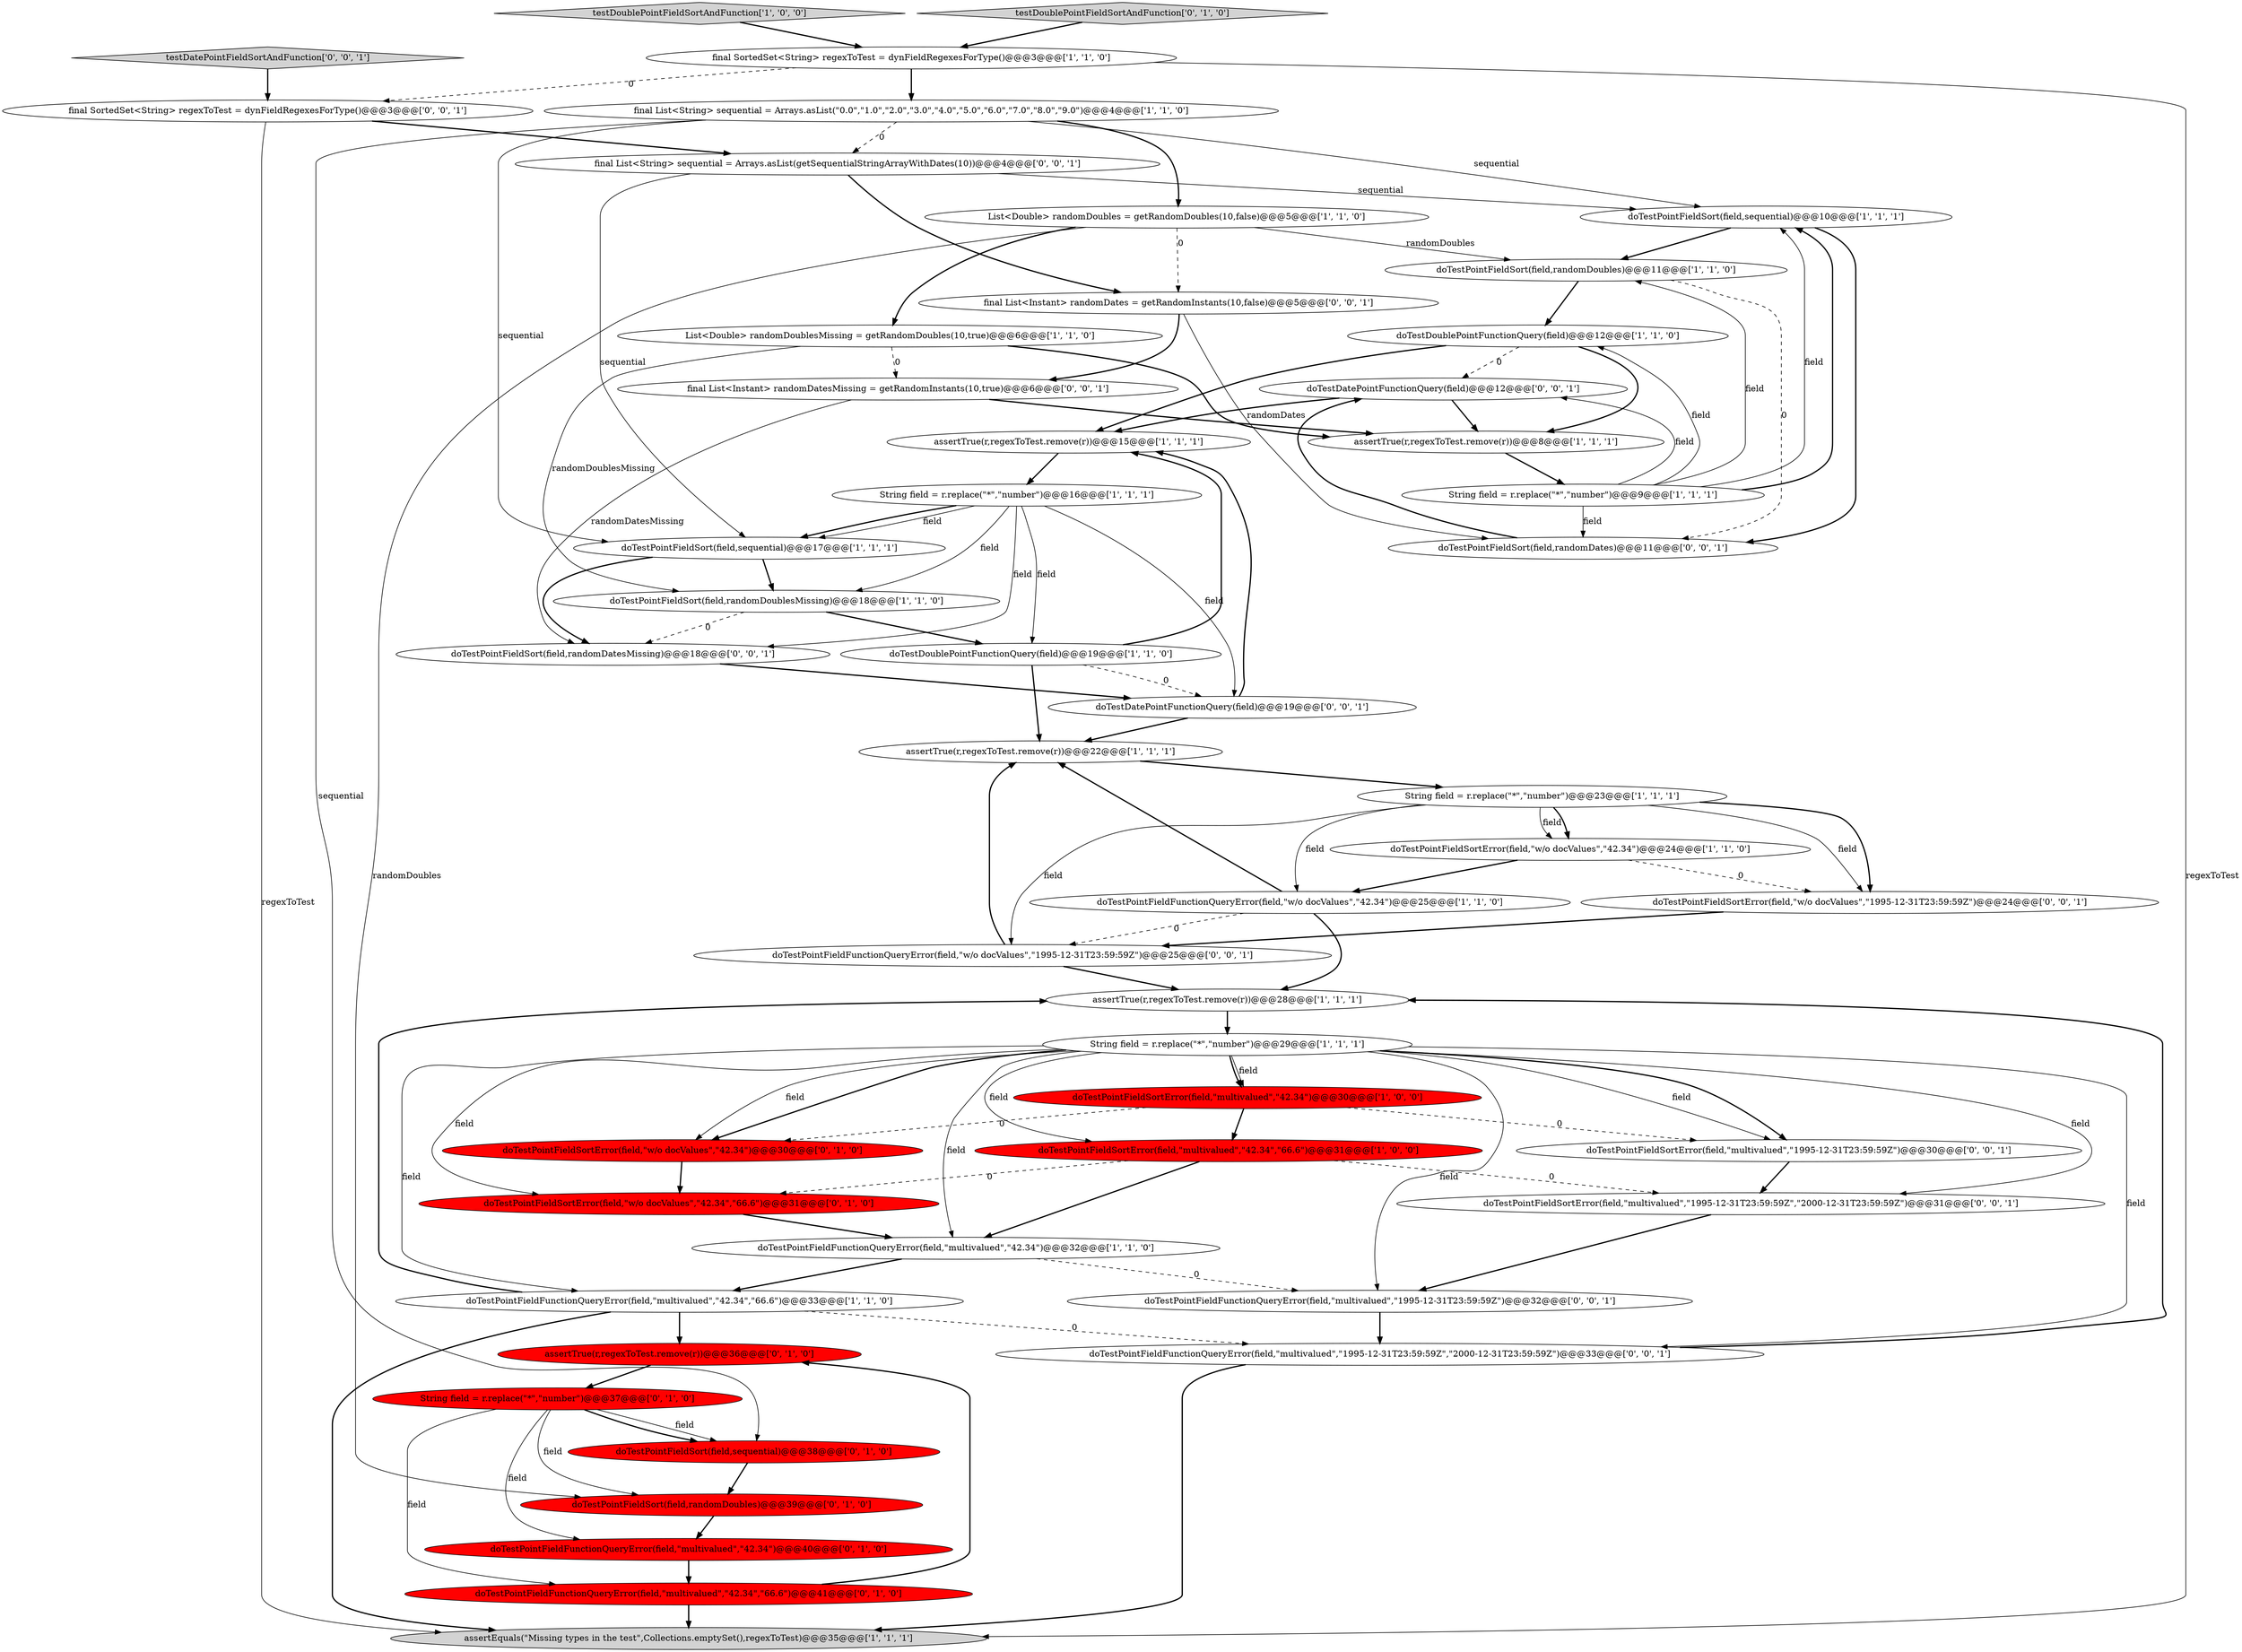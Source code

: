 digraph {
6 [style = filled, label = "doTestPointFieldSort(field,sequential)@@@10@@@['1', '1', '1']", fillcolor = white, shape = ellipse image = "AAA0AAABBB1BBB"];
39 [style = filled, label = "final List<String> sequential = Arrays.asList(getSequentialStringArrayWithDates(10))@@@4@@@['0', '0', '1']", fillcolor = white, shape = ellipse image = "AAA0AAABBB3BBB"];
49 [style = filled, label = "doTestPointFieldFunctionQueryError(field,\"multivalued\",\"1995-12-31T23:59:59Z\")@@@32@@@['0', '0', '1']", fillcolor = white, shape = ellipse image = "AAA0AAABBB3BBB"];
44 [style = filled, label = "final List<Instant> randomDates = getRandomInstants(10,false)@@@5@@@['0', '0', '1']", fillcolor = white, shape = ellipse image = "AAA0AAABBB3BBB"];
2 [style = filled, label = "final SortedSet<String> regexToTest = dynFieldRegexesForType()@@@3@@@['1', '1', '0']", fillcolor = white, shape = ellipse image = "AAA0AAABBB1BBB"];
21 [style = filled, label = "doTestPointFieldSortError(field,\"multivalued\",\"42.34\")@@@30@@@['1', '0', '0']", fillcolor = red, shape = ellipse image = "AAA1AAABBB1BBB"];
10 [style = filled, label = "doTestPointFieldSortError(field,\"multivalued\",\"42.34\",\"66.6\")@@@31@@@['1', '0', '0']", fillcolor = red, shape = ellipse image = "AAA1AAABBB1BBB"];
42 [style = filled, label = "doTestPointFieldFunctionQueryError(field,\"multivalued\",\"1995-12-31T23:59:59Z\",\"2000-12-31T23:59:59Z\")@@@33@@@['0', '0', '1']", fillcolor = white, shape = ellipse image = "AAA0AAABBB3BBB"];
11 [style = filled, label = "doTestPointFieldSort(field,sequential)@@@17@@@['1', '1', '1']", fillcolor = white, shape = ellipse image = "AAA0AAABBB1BBB"];
31 [style = filled, label = "String field = r.replace(\"*\",\"number\")@@@37@@@['0', '1', '0']", fillcolor = red, shape = ellipse image = "AAA1AAABBB2BBB"];
48 [style = filled, label = "doTestPointFieldSortError(field,\"multivalued\",\"1995-12-31T23:59:59Z\")@@@30@@@['0', '0', '1']", fillcolor = white, shape = ellipse image = "AAA0AAABBB3BBB"];
33 [style = filled, label = "doTestPointFieldSort(field,sequential)@@@38@@@['0', '1', '0']", fillcolor = red, shape = ellipse image = "AAA1AAABBB2BBB"];
45 [style = filled, label = "doTestPointFieldSort(field,randomDatesMissing)@@@18@@@['0', '0', '1']", fillcolor = white, shape = ellipse image = "AAA0AAABBB3BBB"];
35 [style = filled, label = "doTestDatePointFunctionQuery(field)@@@12@@@['0', '0', '1']", fillcolor = white, shape = ellipse image = "AAA0AAABBB3BBB"];
20 [style = filled, label = "doTestPointFieldFunctionQueryError(field,\"multivalued\",\"42.34\",\"66.6\")@@@33@@@['1', '1', '0']", fillcolor = white, shape = ellipse image = "AAA0AAABBB1BBB"];
13 [style = filled, label = "final List<String> sequential = Arrays.asList(\"0.0\",\"1.0\",\"2.0\",\"3.0\",\"4.0\",\"5.0\",\"6.0\",\"7.0\",\"8.0\",\"9.0\")@@@4@@@['1', '1', '0']", fillcolor = white, shape = ellipse image = "AAA0AAABBB1BBB"];
16 [style = filled, label = "String field = r.replace(\"*\",\"number\")@@@16@@@['1', '1', '1']", fillcolor = white, shape = ellipse image = "AAA0AAABBB1BBB"];
47 [style = filled, label = "doTestDatePointFunctionQuery(field)@@@19@@@['0', '0', '1']", fillcolor = white, shape = ellipse image = "AAA0AAABBB3BBB"];
17 [style = filled, label = "assertEquals(\"Missing types in the test\",Collections.emptySet(),regexToTest)@@@35@@@['1', '1', '1']", fillcolor = lightgray, shape = ellipse image = "AAA0AAABBB1BBB"];
8 [style = filled, label = "assertTrue(r,regexToTest.remove(r))@@@15@@@['1', '1', '1']", fillcolor = white, shape = ellipse image = "AAA0AAABBB1BBB"];
22 [style = filled, label = "doTestPointFieldFunctionQueryError(field,\"multivalued\",\"42.34\")@@@32@@@['1', '1', '0']", fillcolor = white, shape = ellipse image = "AAA0AAABBB1BBB"];
30 [style = filled, label = "doTestPointFieldSortError(field,\"w/o docValues\",\"42.34\")@@@30@@@['0', '1', '0']", fillcolor = red, shape = ellipse image = "AAA1AAABBB2BBB"];
27 [style = filled, label = "assertTrue(r,regexToTest.remove(r))@@@36@@@['0', '1', '0']", fillcolor = red, shape = ellipse image = "AAA1AAABBB2BBB"];
3 [style = filled, label = "assertTrue(r,regexToTest.remove(r))@@@22@@@['1', '1', '1']", fillcolor = white, shape = ellipse image = "AAA0AAABBB1BBB"];
40 [style = filled, label = "doTestPointFieldSortError(field,\"w/o docValues\",\"1995-12-31T23:59:59Z\")@@@24@@@['0', '0', '1']", fillcolor = white, shape = ellipse image = "AAA0AAABBB3BBB"];
28 [style = filled, label = "doTestPointFieldFunctionQueryError(field,\"multivalued\",\"42.34\")@@@40@@@['0', '1', '0']", fillcolor = red, shape = ellipse image = "AAA1AAABBB2BBB"];
9 [style = filled, label = "List<Double> randomDoubles = getRandomDoubles(10,false)@@@5@@@['1', '1', '0']", fillcolor = white, shape = ellipse image = "AAA0AAABBB1BBB"];
1 [style = filled, label = "List<Double> randomDoublesMissing = getRandomDoubles(10,true)@@@6@@@['1', '1', '0']", fillcolor = white, shape = ellipse image = "AAA0AAABBB1BBB"];
23 [style = filled, label = "doTestPointFieldSortError(field,\"w/o docValues\",\"42.34\")@@@24@@@['1', '1', '0']", fillcolor = white, shape = ellipse image = "AAA0AAABBB1BBB"];
41 [style = filled, label = "testDatePointFieldSortAndFunction['0', '0', '1']", fillcolor = lightgray, shape = diamond image = "AAA0AAABBB3BBB"];
5 [style = filled, label = "String field = r.replace(\"*\",\"number\")@@@9@@@['1', '1', '1']", fillcolor = white, shape = ellipse image = "AAA0AAABBB1BBB"];
19 [style = filled, label = "doTestPointFieldSort(field,randomDoubles)@@@11@@@['1', '1', '0']", fillcolor = white, shape = ellipse image = "AAA0AAABBB1BBB"];
46 [style = filled, label = "doTestPointFieldFunctionQueryError(field,\"w/o docValues\",\"1995-12-31T23:59:59Z\")@@@25@@@['0', '0', '1']", fillcolor = white, shape = ellipse image = "AAA0AAABBB3BBB"];
12 [style = filled, label = "doTestPointFieldSort(field,randomDoublesMissing)@@@18@@@['1', '1', '0']", fillcolor = white, shape = ellipse image = "AAA0AAABBB1BBB"];
4 [style = filled, label = "doTestPointFieldFunctionQueryError(field,\"w/o docValues\",\"42.34\")@@@25@@@['1', '1', '0']", fillcolor = white, shape = ellipse image = "AAA0AAABBB1BBB"];
37 [style = filled, label = "final List<Instant> randomDatesMissing = getRandomInstants(10,true)@@@6@@@['0', '0', '1']", fillcolor = white, shape = ellipse image = "AAA0AAABBB3BBB"];
24 [style = filled, label = "String field = r.replace(\"*\",\"number\")@@@29@@@['1', '1', '1']", fillcolor = white, shape = ellipse image = "AAA0AAABBB1BBB"];
34 [style = filled, label = "doTestPointFieldSortError(field,\"w/o docValues\",\"42.34\",\"66.6\")@@@31@@@['0', '1', '0']", fillcolor = red, shape = ellipse image = "AAA1AAABBB2BBB"];
15 [style = filled, label = "doTestDoublePointFunctionQuery(field)@@@19@@@['1', '1', '0']", fillcolor = white, shape = ellipse image = "AAA0AAABBB1BBB"];
38 [style = filled, label = "doTestPointFieldSortError(field,\"multivalued\",\"1995-12-31T23:59:59Z\",\"2000-12-31T23:59:59Z\")@@@31@@@['0', '0', '1']", fillcolor = white, shape = ellipse image = "AAA0AAABBB3BBB"];
29 [style = filled, label = "doTestPointFieldFunctionQueryError(field,\"multivalued\",\"42.34\",\"66.6\")@@@41@@@['0', '1', '0']", fillcolor = red, shape = ellipse image = "AAA1AAABBB2BBB"];
0 [style = filled, label = "assertTrue(r,regexToTest.remove(r))@@@8@@@['1', '1', '1']", fillcolor = white, shape = ellipse image = "AAA0AAABBB1BBB"];
36 [style = filled, label = "final SortedSet<String> regexToTest = dynFieldRegexesForType()@@@3@@@['0', '0', '1']", fillcolor = white, shape = ellipse image = "AAA0AAABBB3BBB"];
14 [style = filled, label = "doTestDoublePointFunctionQuery(field)@@@12@@@['1', '1', '0']", fillcolor = white, shape = ellipse image = "AAA0AAABBB1BBB"];
25 [style = filled, label = "String field = r.replace(\"*\",\"number\")@@@23@@@['1', '1', '1']", fillcolor = white, shape = ellipse image = "AAA0AAABBB1BBB"];
18 [style = filled, label = "testDoublePointFieldSortAndFunction['1', '0', '0']", fillcolor = lightgray, shape = diamond image = "AAA0AAABBB1BBB"];
26 [style = filled, label = "testDoublePointFieldSortAndFunction['0', '1', '0']", fillcolor = lightgray, shape = diamond image = "AAA0AAABBB2BBB"];
7 [style = filled, label = "assertTrue(r,regexToTest.remove(r))@@@28@@@['1', '1', '1']", fillcolor = white, shape = ellipse image = "AAA0AAABBB1BBB"];
43 [style = filled, label = "doTestPointFieldSort(field,randomDates)@@@11@@@['0', '0', '1']", fillcolor = white, shape = ellipse image = "AAA0AAABBB3BBB"];
32 [style = filled, label = "doTestPointFieldSort(field,randomDoubles)@@@39@@@['0', '1', '0']", fillcolor = red, shape = ellipse image = "AAA1AAABBB2BBB"];
24->49 [style = solid, label="field"];
8->16 [style = bold, label=""];
21->10 [style = bold, label=""];
37->0 [style = bold, label=""];
6->43 [style = bold, label=""];
10->34 [style = dashed, label="0"];
10->38 [style = dashed, label="0"];
24->38 [style = solid, label="field"];
24->22 [style = solid, label="field"];
24->30 [style = bold, label=""];
20->27 [style = bold, label=""];
21->30 [style = dashed, label="0"];
16->15 [style = solid, label="field"];
5->43 [style = solid, label="field"];
2->36 [style = dashed, label="0"];
38->49 [style = bold, label=""];
24->21 [style = bold, label=""];
43->35 [style = bold, label=""];
39->11 [style = solid, label="sequential"];
24->30 [style = solid, label="field"];
46->7 [style = bold, label=""];
35->8 [style = bold, label=""];
21->48 [style = dashed, label="0"];
16->47 [style = solid, label="field"];
24->10 [style = solid, label="field"];
31->32 [style = solid, label="field"];
25->40 [style = bold, label=""];
4->3 [style = bold, label=""];
24->34 [style = solid, label="field"];
13->33 [style = solid, label="sequential"];
22->49 [style = dashed, label="0"];
25->4 [style = solid, label="field"];
31->29 [style = solid, label="field"];
27->31 [style = bold, label=""];
37->45 [style = solid, label="randomDatesMissing"];
11->12 [style = bold, label=""];
30->34 [style = bold, label=""];
1->0 [style = bold, label=""];
5->14 [style = solid, label="field"];
29->27 [style = bold, label=""];
7->24 [style = bold, label=""];
35->0 [style = bold, label=""];
5->35 [style = solid, label="field"];
25->40 [style = solid, label="field"];
5->6 [style = bold, label=""];
22->20 [style = bold, label=""];
31->33 [style = bold, label=""];
9->32 [style = solid, label="randomDoubles"];
16->12 [style = solid, label="field"];
14->35 [style = dashed, label="0"];
14->8 [style = bold, label=""];
44->37 [style = bold, label=""];
42->7 [style = bold, label=""];
13->6 [style = solid, label="sequential"];
20->7 [style = bold, label=""];
9->1 [style = bold, label=""];
13->11 [style = solid, label="sequential"];
25->23 [style = solid, label="field"];
28->29 [style = bold, label=""];
1->37 [style = dashed, label="0"];
29->17 [style = bold, label=""];
12->45 [style = dashed, label="0"];
47->3 [style = bold, label=""];
23->40 [style = dashed, label="0"];
16->45 [style = solid, label="field"];
39->6 [style = solid, label="sequential"];
4->46 [style = dashed, label="0"];
24->42 [style = solid, label="field"];
15->3 [style = bold, label=""];
36->17 [style = solid, label="regexToTest"];
36->39 [style = bold, label=""];
4->7 [style = bold, label=""];
13->39 [style = dashed, label="0"];
41->36 [style = bold, label=""];
20->42 [style = dashed, label="0"];
19->14 [style = bold, label=""];
9->44 [style = dashed, label="0"];
33->32 [style = bold, label=""];
13->9 [style = bold, label=""];
25->46 [style = solid, label="field"];
15->8 [style = bold, label=""];
5->19 [style = solid, label="field"];
46->3 [style = bold, label=""];
0->5 [style = bold, label=""];
5->6 [style = solid, label="field"];
10->22 [style = bold, label=""];
49->42 [style = bold, label=""];
20->17 [style = bold, label=""];
24->20 [style = solid, label="field"];
16->11 [style = bold, label=""];
39->44 [style = bold, label=""];
47->8 [style = bold, label=""];
3->25 [style = bold, label=""];
25->23 [style = bold, label=""];
42->17 [style = bold, label=""];
15->47 [style = dashed, label="0"];
12->15 [style = bold, label=""];
11->45 [style = bold, label=""];
23->4 [style = bold, label=""];
31->33 [style = solid, label="field"];
44->43 [style = solid, label="randomDates"];
6->19 [style = bold, label=""];
9->19 [style = solid, label="randomDoubles"];
18->2 [style = bold, label=""];
34->22 [style = bold, label=""];
2->13 [style = bold, label=""];
40->46 [style = bold, label=""];
26->2 [style = bold, label=""];
48->38 [style = bold, label=""];
24->48 [style = solid, label="field"];
14->0 [style = bold, label=""];
1->12 [style = solid, label="randomDoublesMissing"];
16->11 [style = solid, label="field"];
19->43 [style = dashed, label="0"];
2->17 [style = solid, label="regexToTest"];
45->47 [style = bold, label=""];
32->28 [style = bold, label=""];
24->21 [style = solid, label="field"];
24->48 [style = bold, label=""];
31->28 [style = solid, label="field"];
}
